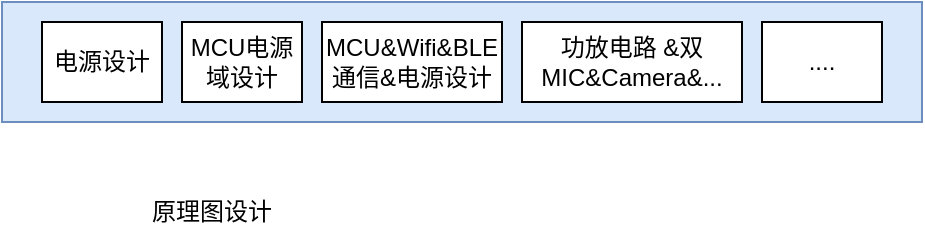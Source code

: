 <mxfile version="28.2.0">
  <diagram name="第 1 页" id="Lz7FnmI3OJWEokpmkhRt">
    <mxGraphModel dx="713" dy="383" grid="1" gridSize="10" guides="1" tooltips="1" connect="1" arrows="1" fold="1" page="1" pageScale="1" pageWidth="827" pageHeight="1169" math="0" shadow="0">
      <root>
        <mxCell id="0" />
        <mxCell id="1" parent="0" />
        <mxCell id="9YTv9OodDndZO9QDBcR--3" value="" style="rounded=0;whiteSpace=wrap;html=1;fillColor=#dae8fc;strokeColor=#6c8ebf;" vertex="1" parent="1">
          <mxGeometry x="110" y="200" width="460" height="60" as="geometry" />
        </mxCell>
        <mxCell id="kFT8PFcNsTwMWZWpaxGe-1" value="电源设计" style="rounded=0;whiteSpace=wrap;html=1;" parent="1" vertex="1">
          <mxGeometry x="130" y="210" width="60" height="40" as="geometry" />
        </mxCell>
        <mxCell id="kFT8PFcNsTwMWZWpaxGe-2" value="MCU电源域设计" style="rounded=0;whiteSpace=wrap;html=1;" parent="1" vertex="1">
          <mxGeometry x="200" y="210" width="60" height="40" as="geometry" />
        </mxCell>
        <mxCell id="kFT8PFcNsTwMWZWpaxGe-3" value="功放电路 &amp;amp;双MIC&amp;amp;Camera&amp;amp;..." style="rounded=0;whiteSpace=wrap;html=1;" parent="1" vertex="1">
          <mxGeometry x="370" y="210" width="110" height="40" as="geometry" />
        </mxCell>
        <mxCell id="9YTv9OodDndZO9QDBcR--1" value="MCU&amp;amp;Wifi&amp;amp;BLE&lt;div&gt;通信&amp;amp;电源设计&lt;/div&gt;" style="rounded=0;whiteSpace=wrap;html=1;" vertex="1" parent="1">
          <mxGeometry x="270" y="210" width="90" height="40" as="geometry" />
        </mxCell>
        <mxCell id="9YTv9OodDndZO9QDBcR--2" value="...." style="rounded=0;whiteSpace=wrap;html=1;" vertex="1" parent="1">
          <mxGeometry x="490" y="210" width="60" height="40" as="geometry" />
        </mxCell>
        <mxCell id="9YTv9OodDndZO9QDBcR--4" value="原理图设计" style="text;strokeColor=none;align=center;fillColor=none;html=1;verticalAlign=middle;whiteSpace=wrap;rounded=0;" vertex="1" parent="1">
          <mxGeometry x="170" y="290" width="90" height="30" as="geometry" />
        </mxCell>
      </root>
    </mxGraphModel>
  </diagram>
</mxfile>
